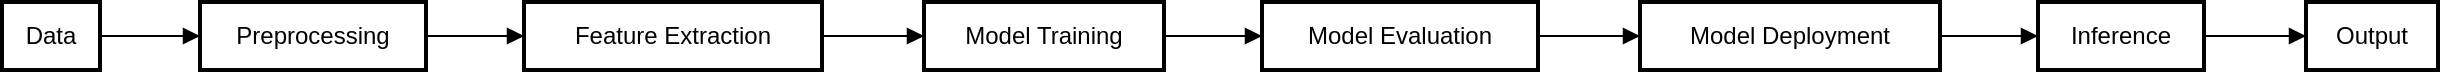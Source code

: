 <mxfile version="23.0.2" type="github">
  <diagram name="Page-1" id="nnyBTHzPeKjTsL3n50rc">
    <mxGraphModel>
      <root>
        <mxCell id="0" />
        <mxCell id="1" parent="0" />
        <mxCell id="2" value="Data" style="whiteSpace=wrap;strokeWidth=2;" vertex="1" parent="1">
          <mxGeometry width="49" height="34" as="geometry" />
        </mxCell>
        <mxCell id="3" value="Preprocessing" style="whiteSpace=wrap;strokeWidth=2;" vertex="1" parent="1">
          <mxGeometry x="99" width="113" height="34" as="geometry" />
        </mxCell>
        <mxCell id="4" value="Feature Extraction" style="whiteSpace=wrap;strokeWidth=2;" vertex="1" parent="1">
          <mxGeometry x="261" width="149" height="34" as="geometry" />
        </mxCell>
        <mxCell id="5" value="Model Training" style="whiteSpace=wrap;strokeWidth=2;" vertex="1" parent="1">
          <mxGeometry x="461" width="120" height="34" as="geometry" />
        </mxCell>
        <mxCell id="6" value="Model Evaluation" style="whiteSpace=wrap;strokeWidth=2;" vertex="1" parent="1">
          <mxGeometry x="630" width="138" height="34" as="geometry" />
        </mxCell>
        <mxCell id="7" value="Model Deployment" style="whiteSpace=wrap;strokeWidth=2;" vertex="1" parent="1">
          <mxGeometry x="819" width="150" height="34" as="geometry" />
        </mxCell>
        <mxCell id="8" value="Inference" style="whiteSpace=wrap;strokeWidth=2;" vertex="1" parent="1">
          <mxGeometry x="1018" width="83" height="34" as="geometry" />
        </mxCell>
        <mxCell id="9" value="Output" style="whiteSpace=wrap;strokeWidth=2;" vertex="1" parent="1">
          <mxGeometry x="1152" width="66" height="34" as="geometry" />
        </mxCell>
        <mxCell id="10" value="" style="curved=1;startArrow=none;endArrow=block;exitX=0.991;exitY=0.5;entryX=-0.004;entryY=0.5;" edge="1" parent="1" source="2" target="3">
          <mxGeometry relative="1" as="geometry">
            <Array as="points" />
          </mxGeometry>
        </mxCell>
        <mxCell id="11" value="" style="curved=1;startArrow=none;endArrow=block;exitX=0.994;exitY=0.5;entryX=0.002;entryY=0.5;" edge="1" parent="1" source="3" target="4">
          <mxGeometry relative="1" as="geometry">
            <Array as="points" />
          </mxGeometry>
        </mxCell>
        <mxCell id="12" value="" style="curved=1;startArrow=none;endArrow=block;exitX=1.005;exitY=0.5;entryX=-0.003;entryY=0.5;" edge="1" parent="1" source="4" target="5">
          <mxGeometry relative="1" as="geometry">
            <Array as="points" />
          </mxGeometry>
        </mxCell>
        <mxCell id="13" value="" style="curved=1;startArrow=none;endArrow=block;exitX=0.994;exitY=0.5;entryX=0.002;entryY=0.5;" edge="1" parent="1" source="5" target="6">
          <mxGeometry relative="1" as="geometry">
            <Array as="points" />
          </mxGeometry>
        </mxCell>
        <mxCell id="14" value="" style="curved=1;startArrow=none;endArrow=block;exitX=1.004;exitY=0.5;entryX=-0.003;entryY=0.5;" edge="1" parent="1" source="6" target="7">
          <mxGeometry relative="1" as="geometry">
            <Array as="points" />
          </mxGeometry>
        </mxCell>
        <mxCell id="15" value="" style="curved=1;startArrow=none;endArrow=block;exitX=0.994;exitY=0.5;entryX=0.002;entryY=0.5;" edge="1" parent="1" source="7" target="8">
          <mxGeometry relative="1" as="geometry">
            <Array as="points" />
          </mxGeometry>
        </mxCell>
        <mxCell id="16" value="" style="curved=1;startArrow=none;endArrow=block;exitX=1.007;exitY=0.5;entryX=-0.007;entryY=0.5;" edge="1" parent="1" source="8" target="9">
          <mxGeometry relative="1" as="geometry">
            <Array as="points" />
          </mxGeometry>
        </mxCell>
      </root>
    </mxGraphModel>
  </diagram>
</mxfile>
